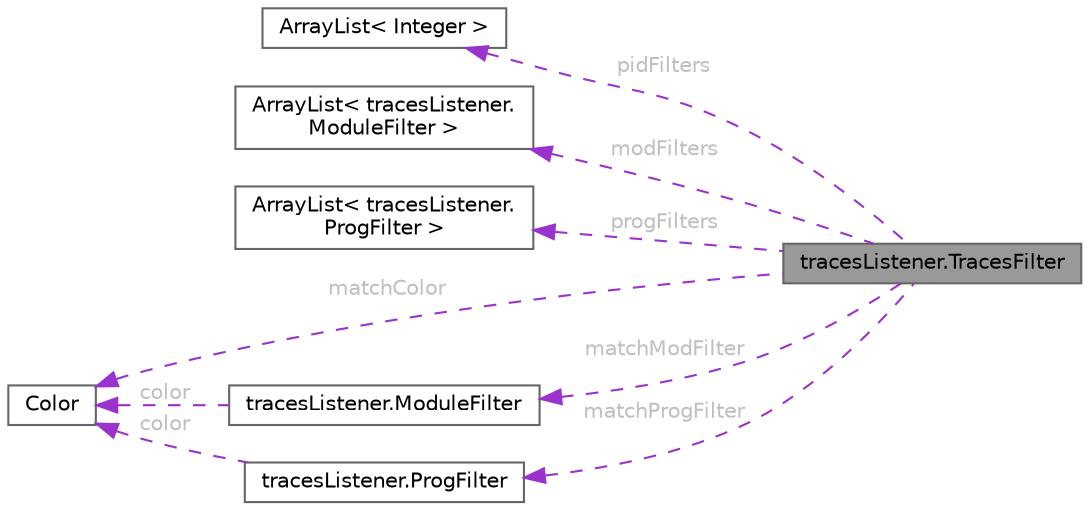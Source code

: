digraph "tracesListener.TracesFilter"
{
 // LATEX_PDF_SIZE
  bgcolor="transparent";
  edge [fontname=Helvetica,fontsize=10,labelfontname=Helvetica,labelfontsize=10];
  node [fontname=Helvetica,fontsize=10,shape=box,height=0.2,width=0.4];
  rankdir="LR";
  Node1 [id="Node000001",label="tracesListener.TracesFilter",height=0.2,width=0.4,color="gray40", fillcolor="grey60", style="filled", fontcolor="black",tooltip=" "];
  Node2 -> Node1 [id="edge1_Node000001_Node000002",dir="back",color="darkorchid3",style="dashed",tooltip=" ",label=" pidFilters",fontcolor="grey" ];
  Node2 [id="Node000002",label="ArrayList\< Integer \>",height=0.2,width=0.4,color="gray40", fillcolor="white", style="filled",tooltip=" "];
  Node3 -> Node1 [id="edge2_Node000001_Node000003",dir="back",color="darkorchid3",style="dashed",tooltip=" ",label=" modFilters",fontcolor="grey" ];
  Node3 [id="Node000003",label="ArrayList\< tracesListener.\lModuleFilter \>",height=0.2,width=0.4,color="gray40", fillcolor="white", style="filled",tooltip=" "];
  Node4 -> Node1 [id="edge3_Node000001_Node000004",dir="back",color="darkorchid3",style="dashed",tooltip=" ",label=" progFilters",fontcolor="grey" ];
  Node4 [id="Node000004",label="ArrayList\< tracesListener.\lProgFilter \>",height=0.2,width=0.4,color="gray40", fillcolor="white", style="filled",tooltip=" "];
  Node5 -> Node1 [id="edge4_Node000001_Node000005",dir="back",color="darkorchid3",style="dashed",tooltip=" ",label=" matchModFilter",fontcolor="grey" ];
  Node5 [id="Node000005",label="tracesListener.ModuleFilter",height=0.2,width=0.4,color="gray40", fillcolor="white", style="filled",URL="$classtraces_listener_1_1_module_filter.html",tooltip=" "];
  Node6 -> Node5 [id="edge5_Node000005_Node000006",dir="back",color="darkorchid3",style="dashed",tooltip=" ",label=" color",fontcolor="grey" ];
  Node6 [id="Node000006",label="Color",height=0.2,width=0.4,color="gray40", fillcolor="white", style="filled",tooltip=" "];
  Node7 -> Node1 [id="edge6_Node000001_Node000007",dir="back",color="darkorchid3",style="dashed",tooltip=" ",label=" matchProgFilter",fontcolor="grey" ];
  Node7 [id="Node000007",label="tracesListener.ProgFilter",height=0.2,width=0.4,color="gray40", fillcolor="white", style="filled",URL="$classtraces_listener_1_1_prog_filter.html",tooltip=" "];
  Node6 -> Node7 [id="edge7_Node000007_Node000006",dir="back",color="darkorchid3",style="dashed",tooltip=" ",label=" color",fontcolor="grey" ];
  Node6 -> Node1 [id="edge8_Node000001_Node000006",dir="back",color="darkorchid3",style="dashed",tooltip=" ",label=" matchColor",fontcolor="grey" ];
}
